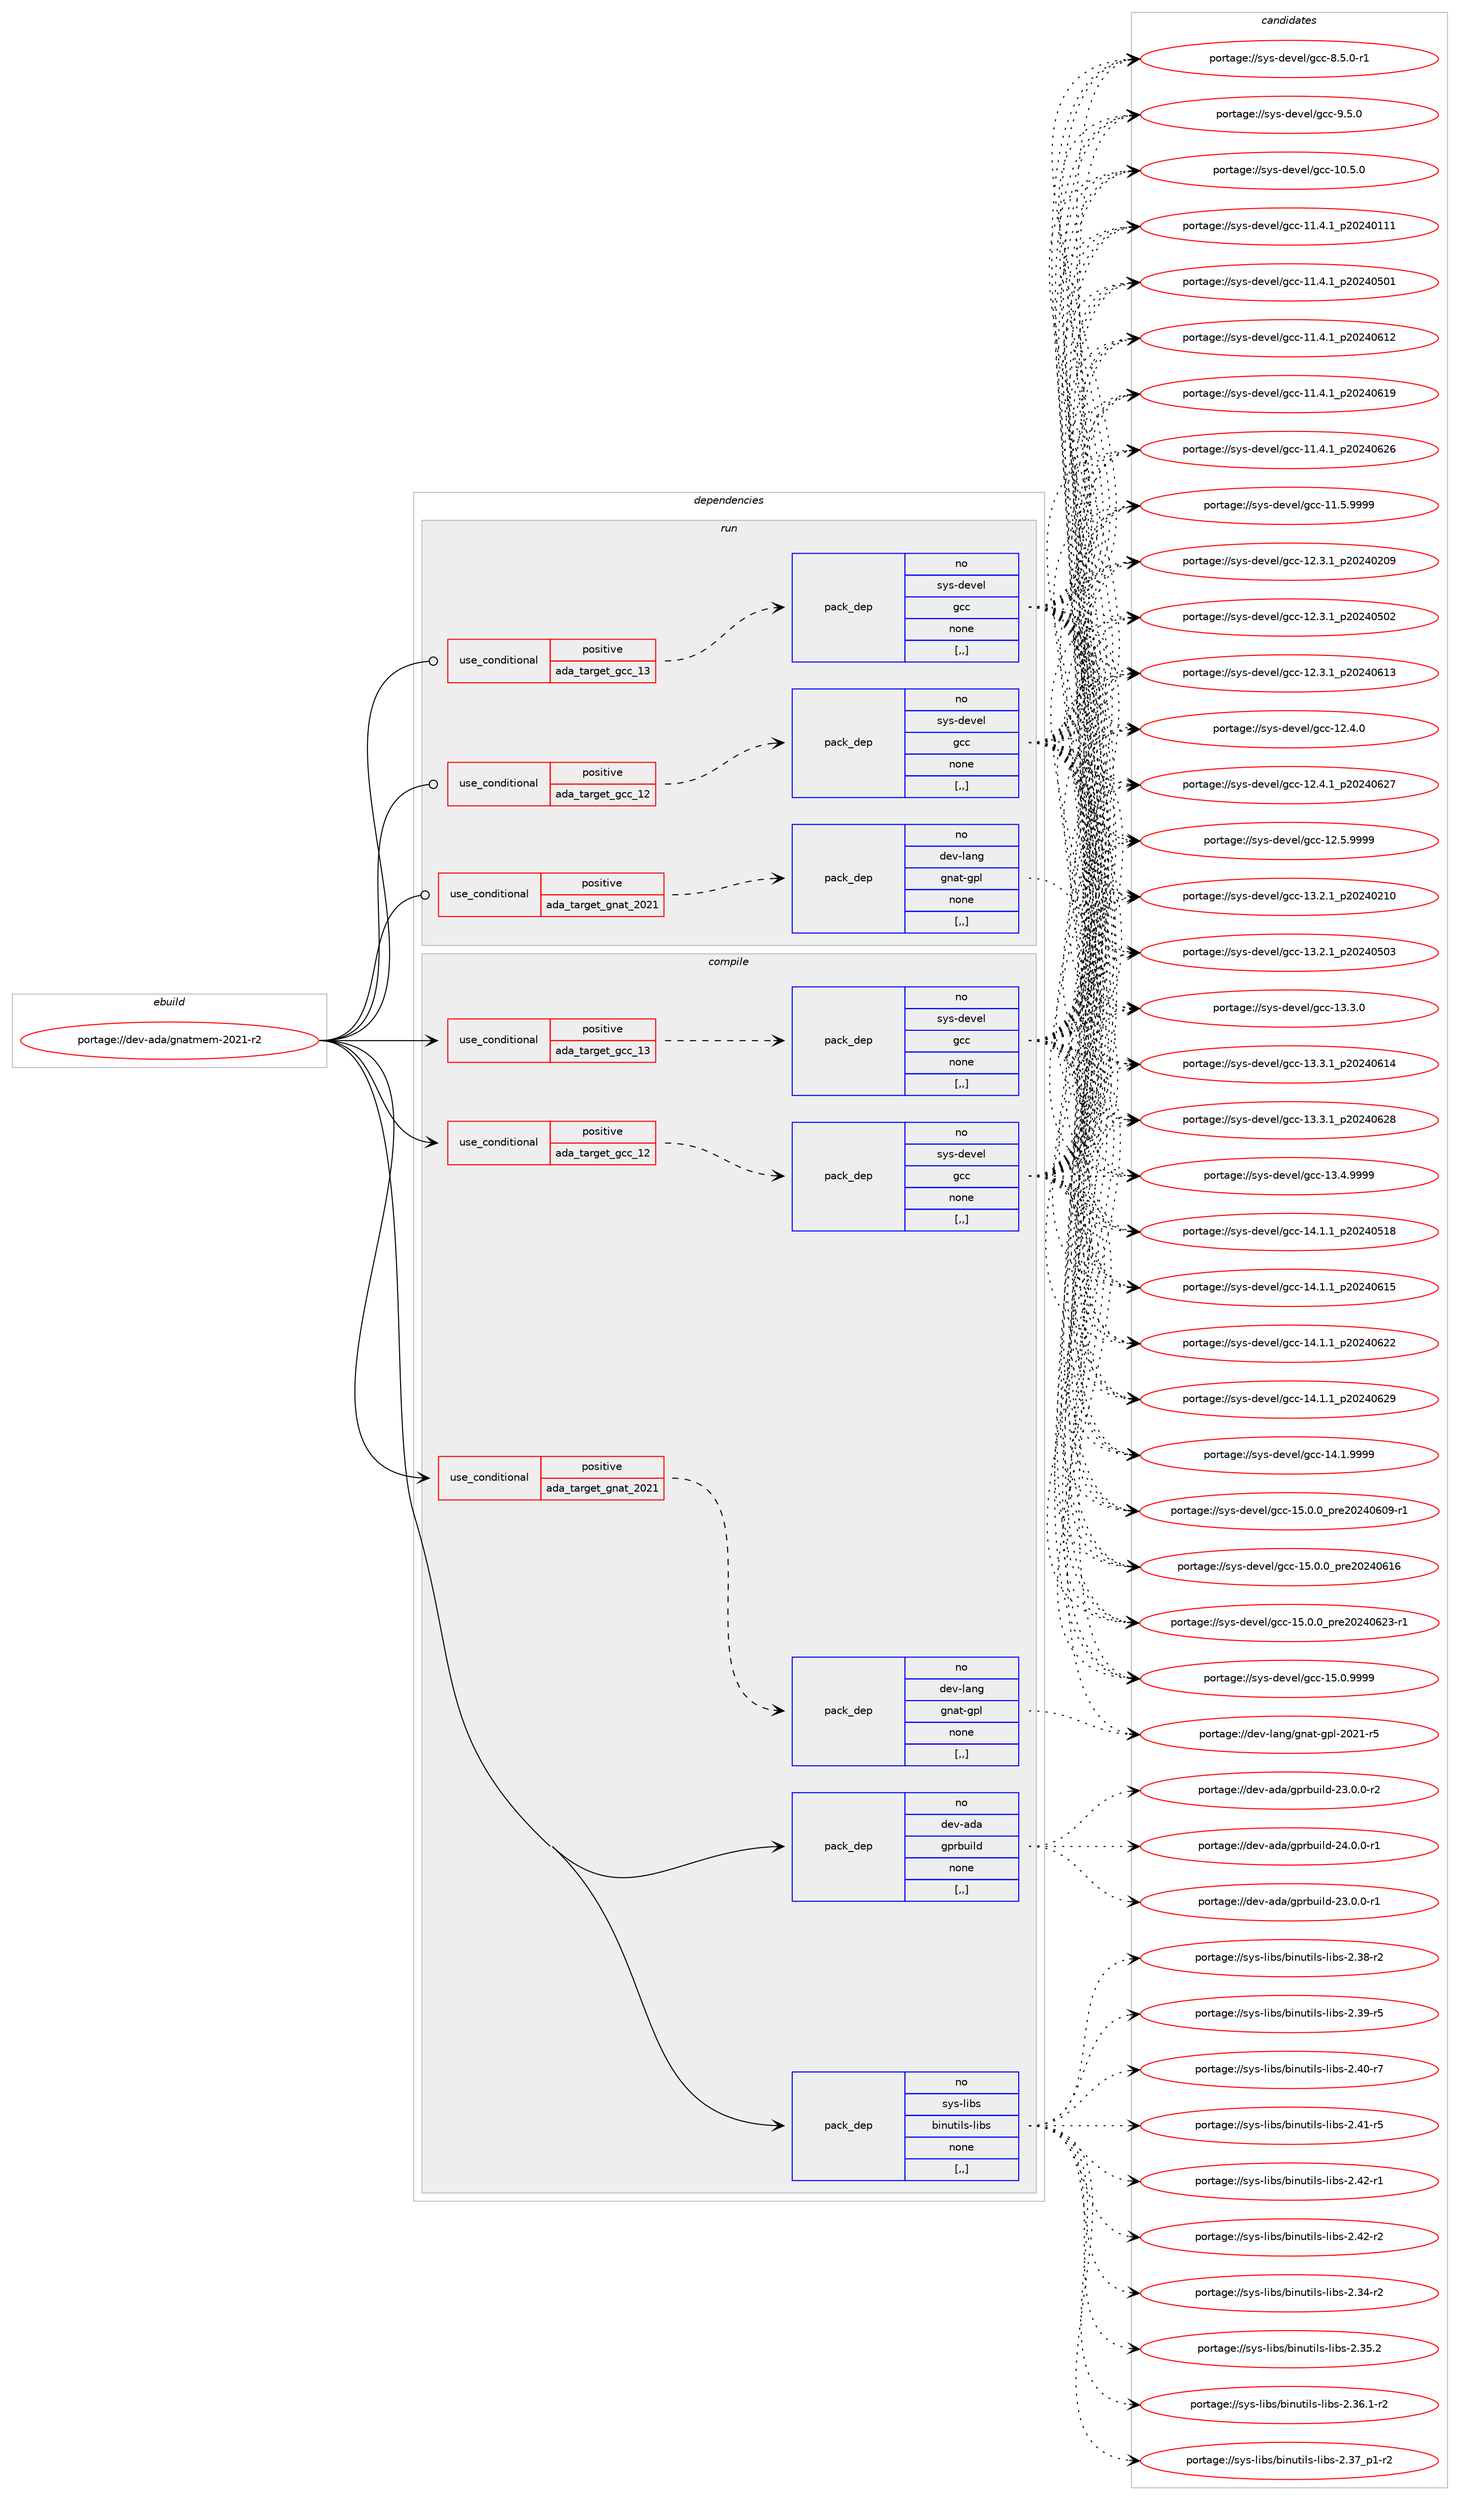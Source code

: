digraph prolog {

# *************
# Graph options
# *************

newrank=true;
concentrate=true;
compound=true;
graph [rankdir=LR,fontname=Helvetica,fontsize=10,ranksep=1.5];#, ranksep=2.5, nodesep=0.2];
edge  [arrowhead=vee];
node  [fontname=Helvetica,fontsize=10];

# **********
# The ebuild
# **********

subgraph cluster_leftcol {
color=gray;
rank=same;
label=<<i>ebuild</i>>;
id [label="portage://dev-ada/gnatmem-2021-r2", color=red, width=4, href="../dev-ada/gnatmem-2021-r2.svg"];
}

# ****************
# The dependencies
# ****************

subgraph cluster_midcol {
color=gray;
label=<<i>dependencies</i>>;
subgraph cluster_compile {
fillcolor="#eeeeee";
style=filled;
label=<<i>compile</i>>;
subgraph cond16088 {
dependency62363 [label=<<TABLE BORDER="0" CELLBORDER="1" CELLSPACING="0" CELLPADDING="4"><TR><TD ROWSPAN="3" CELLPADDING="10">use_conditional</TD></TR><TR><TD>positive</TD></TR><TR><TD>ada_target_gcc_12</TD></TR></TABLE>>, shape=none, color=red];
subgraph pack45384 {
dependency62364 [label=<<TABLE BORDER="0" CELLBORDER="1" CELLSPACING="0" CELLPADDING="4" WIDTH="220"><TR><TD ROWSPAN="6" CELLPADDING="30">pack_dep</TD></TR><TR><TD WIDTH="110">no</TD></TR><TR><TD>sys-devel</TD></TR><TR><TD>gcc</TD></TR><TR><TD>none</TD></TR><TR><TD>[,,]</TD></TR></TABLE>>, shape=none, color=blue];
}
dependency62363:e -> dependency62364:w [weight=20,style="dashed",arrowhead="vee"];
}
id:e -> dependency62363:w [weight=20,style="solid",arrowhead="vee"];
subgraph cond16089 {
dependency62365 [label=<<TABLE BORDER="0" CELLBORDER="1" CELLSPACING="0" CELLPADDING="4"><TR><TD ROWSPAN="3" CELLPADDING="10">use_conditional</TD></TR><TR><TD>positive</TD></TR><TR><TD>ada_target_gcc_13</TD></TR></TABLE>>, shape=none, color=red];
subgraph pack45385 {
dependency62366 [label=<<TABLE BORDER="0" CELLBORDER="1" CELLSPACING="0" CELLPADDING="4" WIDTH="220"><TR><TD ROWSPAN="6" CELLPADDING="30">pack_dep</TD></TR><TR><TD WIDTH="110">no</TD></TR><TR><TD>sys-devel</TD></TR><TR><TD>gcc</TD></TR><TR><TD>none</TD></TR><TR><TD>[,,]</TD></TR></TABLE>>, shape=none, color=blue];
}
dependency62365:e -> dependency62366:w [weight=20,style="dashed",arrowhead="vee"];
}
id:e -> dependency62365:w [weight=20,style="solid",arrowhead="vee"];
subgraph cond16090 {
dependency62367 [label=<<TABLE BORDER="0" CELLBORDER="1" CELLSPACING="0" CELLPADDING="4"><TR><TD ROWSPAN="3" CELLPADDING="10">use_conditional</TD></TR><TR><TD>positive</TD></TR><TR><TD>ada_target_gnat_2021</TD></TR></TABLE>>, shape=none, color=red];
subgraph pack45386 {
dependency62368 [label=<<TABLE BORDER="0" CELLBORDER="1" CELLSPACING="0" CELLPADDING="4" WIDTH="220"><TR><TD ROWSPAN="6" CELLPADDING="30">pack_dep</TD></TR><TR><TD WIDTH="110">no</TD></TR><TR><TD>dev-lang</TD></TR><TR><TD>gnat-gpl</TD></TR><TR><TD>none</TD></TR><TR><TD>[,,]</TD></TR></TABLE>>, shape=none, color=blue];
}
dependency62367:e -> dependency62368:w [weight=20,style="dashed",arrowhead="vee"];
}
id:e -> dependency62367:w [weight=20,style="solid",arrowhead="vee"];
subgraph pack45387 {
dependency62369 [label=<<TABLE BORDER="0" CELLBORDER="1" CELLSPACING="0" CELLPADDING="4" WIDTH="220"><TR><TD ROWSPAN="6" CELLPADDING="30">pack_dep</TD></TR><TR><TD WIDTH="110">no</TD></TR><TR><TD>dev-ada</TD></TR><TR><TD>gprbuild</TD></TR><TR><TD>none</TD></TR><TR><TD>[,,]</TD></TR></TABLE>>, shape=none, color=blue];
}
id:e -> dependency62369:w [weight=20,style="solid",arrowhead="vee"];
subgraph pack45388 {
dependency62370 [label=<<TABLE BORDER="0" CELLBORDER="1" CELLSPACING="0" CELLPADDING="4" WIDTH="220"><TR><TD ROWSPAN="6" CELLPADDING="30">pack_dep</TD></TR><TR><TD WIDTH="110">no</TD></TR><TR><TD>sys-libs</TD></TR><TR><TD>binutils-libs</TD></TR><TR><TD>none</TD></TR><TR><TD>[,,]</TD></TR></TABLE>>, shape=none, color=blue];
}
id:e -> dependency62370:w [weight=20,style="solid",arrowhead="vee"];
}
subgraph cluster_compileandrun {
fillcolor="#eeeeee";
style=filled;
label=<<i>compile and run</i>>;
}
subgraph cluster_run {
fillcolor="#eeeeee";
style=filled;
label=<<i>run</i>>;
subgraph cond16091 {
dependency62371 [label=<<TABLE BORDER="0" CELLBORDER="1" CELLSPACING="0" CELLPADDING="4"><TR><TD ROWSPAN="3" CELLPADDING="10">use_conditional</TD></TR><TR><TD>positive</TD></TR><TR><TD>ada_target_gcc_12</TD></TR></TABLE>>, shape=none, color=red];
subgraph pack45389 {
dependency62372 [label=<<TABLE BORDER="0" CELLBORDER="1" CELLSPACING="0" CELLPADDING="4" WIDTH="220"><TR><TD ROWSPAN="6" CELLPADDING="30">pack_dep</TD></TR><TR><TD WIDTH="110">no</TD></TR><TR><TD>sys-devel</TD></TR><TR><TD>gcc</TD></TR><TR><TD>none</TD></TR><TR><TD>[,,]</TD></TR></TABLE>>, shape=none, color=blue];
}
dependency62371:e -> dependency62372:w [weight=20,style="dashed",arrowhead="vee"];
}
id:e -> dependency62371:w [weight=20,style="solid",arrowhead="odot"];
subgraph cond16092 {
dependency62373 [label=<<TABLE BORDER="0" CELLBORDER="1" CELLSPACING="0" CELLPADDING="4"><TR><TD ROWSPAN="3" CELLPADDING="10">use_conditional</TD></TR><TR><TD>positive</TD></TR><TR><TD>ada_target_gcc_13</TD></TR></TABLE>>, shape=none, color=red];
subgraph pack45390 {
dependency62374 [label=<<TABLE BORDER="0" CELLBORDER="1" CELLSPACING="0" CELLPADDING="4" WIDTH="220"><TR><TD ROWSPAN="6" CELLPADDING="30">pack_dep</TD></TR><TR><TD WIDTH="110">no</TD></TR><TR><TD>sys-devel</TD></TR><TR><TD>gcc</TD></TR><TR><TD>none</TD></TR><TR><TD>[,,]</TD></TR></TABLE>>, shape=none, color=blue];
}
dependency62373:e -> dependency62374:w [weight=20,style="dashed",arrowhead="vee"];
}
id:e -> dependency62373:w [weight=20,style="solid",arrowhead="odot"];
subgraph cond16093 {
dependency62375 [label=<<TABLE BORDER="0" CELLBORDER="1" CELLSPACING="0" CELLPADDING="4"><TR><TD ROWSPAN="3" CELLPADDING="10">use_conditional</TD></TR><TR><TD>positive</TD></TR><TR><TD>ada_target_gnat_2021</TD></TR></TABLE>>, shape=none, color=red];
subgraph pack45391 {
dependency62376 [label=<<TABLE BORDER="0" CELLBORDER="1" CELLSPACING="0" CELLPADDING="4" WIDTH="220"><TR><TD ROWSPAN="6" CELLPADDING="30">pack_dep</TD></TR><TR><TD WIDTH="110">no</TD></TR><TR><TD>dev-lang</TD></TR><TR><TD>gnat-gpl</TD></TR><TR><TD>none</TD></TR><TR><TD>[,,]</TD></TR></TABLE>>, shape=none, color=blue];
}
dependency62375:e -> dependency62376:w [weight=20,style="dashed",arrowhead="vee"];
}
id:e -> dependency62375:w [weight=20,style="solid",arrowhead="odot"];
}
}

# **************
# The candidates
# **************

subgraph cluster_choices {
rank=same;
color=gray;
label=<<i>candidates</i>>;

subgraph choice45384 {
color=black;
nodesep=1;
choice1151211154510010111810110847103999945494846534648 [label="portage://sys-devel/gcc-10.5.0", color=red, width=4,href="../sys-devel/gcc-10.5.0.svg"];
choice1151211154510010111810110847103999945494946524649951125048505248494949 [label="portage://sys-devel/gcc-11.4.1_p20240111", color=red, width=4,href="../sys-devel/gcc-11.4.1_p20240111.svg"];
choice1151211154510010111810110847103999945494946524649951125048505248534849 [label="portage://sys-devel/gcc-11.4.1_p20240501", color=red, width=4,href="../sys-devel/gcc-11.4.1_p20240501.svg"];
choice1151211154510010111810110847103999945494946524649951125048505248544950 [label="portage://sys-devel/gcc-11.4.1_p20240612", color=red, width=4,href="../sys-devel/gcc-11.4.1_p20240612.svg"];
choice1151211154510010111810110847103999945494946524649951125048505248544957 [label="portage://sys-devel/gcc-11.4.1_p20240619", color=red, width=4,href="../sys-devel/gcc-11.4.1_p20240619.svg"];
choice1151211154510010111810110847103999945494946524649951125048505248545054 [label="portage://sys-devel/gcc-11.4.1_p20240626", color=red, width=4,href="../sys-devel/gcc-11.4.1_p20240626.svg"];
choice1151211154510010111810110847103999945494946534657575757 [label="portage://sys-devel/gcc-11.5.9999", color=red, width=4,href="../sys-devel/gcc-11.5.9999.svg"];
choice1151211154510010111810110847103999945495046514649951125048505248504857 [label="portage://sys-devel/gcc-12.3.1_p20240209", color=red, width=4,href="../sys-devel/gcc-12.3.1_p20240209.svg"];
choice1151211154510010111810110847103999945495046514649951125048505248534850 [label="portage://sys-devel/gcc-12.3.1_p20240502", color=red, width=4,href="../sys-devel/gcc-12.3.1_p20240502.svg"];
choice1151211154510010111810110847103999945495046514649951125048505248544951 [label="portage://sys-devel/gcc-12.3.1_p20240613", color=red, width=4,href="../sys-devel/gcc-12.3.1_p20240613.svg"];
choice1151211154510010111810110847103999945495046524648 [label="portage://sys-devel/gcc-12.4.0", color=red, width=4,href="../sys-devel/gcc-12.4.0.svg"];
choice1151211154510010111810110847103999945495046524649951125048505248545055 [label="portage://sys-devel/gcc-12.4.1_p20240627", color=red, width=4,href="../sys-devel/gcc-12.4.1_p20240627.svg"];
choice1151211154510010111810110847103999945495046534657575757 [label="portage://sys-devel/gcc-12.5.9999", color=red, width=4,href="../sys-devel/gcc-12.5.9999.svg"];
choice1151211154510010111810110847103999945495146504649951125048505248504948 [label="portage://sys-devel/gcc-13.2.1_p20240210", color=red, width=4,href="../sys-devel/gcc-13.2.1_p20240210.svg"];
choice1151211154510010111810110847103999945495146504649951125048505248534851 [label="portage://sys-devel/gcc-13.2.1_p20240503", color=red, width=4,href="../sys-devel/gcc-13.2.1_p20240503.svg"];
choice1151211154510010111810110847103999945495146514648 [label="portage://sys-devel/gcc-13.3.0", color=red, width=4,href="../sys-devel/gcc-13.3.0.svg"];
choice1151211154510010111810110847103999945495146514649951125048505248544952 [label="portage://sys-devel/gcc-13.3.1_p20240614", color=red, width=4,href="../sys-devel/gcc-13.3.1_p20240614.svg"];
choice1151211154510010111810110847103999945495146514649951125048505248545056 [label="portage://sys-devel/gcc-13.3.1_p20240628", color=red, width=4,href="../sys-devel/gcc-13.3.1_p20240628.svg"];
choice1151211154510010111810110847103999945495146524657575757 [label="portage://sys-devel/gcc-13.4.9999", color=red, width=4,href="../sys-devel/gcc-13.4.9999.svg"];
choice1151211154510010111810110847103999945495246494649951125048505248534956 [label="portage://sys-devel/gcc-14.1.1_p20240518", color=red, width=4,href="../sys-devel/gcc-14.1.1_p20240518.svg"];
choice1151211154510010111810110847103999945495246494649951125048505248544953 [label="portage://sys-devel/gcc-14.1.1_p20240615", color=red, width=4,href="../sys-devel/gcc-14.1.1_p20240615.svg"];
choice1151211154510010111810110847103999945495246494649951125048505248545050 [label="portage://sys-devel/gcc-14.1.1_p20240622", color=red, width=4,href="../sys-devel/gcc-14.1.1_p20240622.svg"];
choice1151211154510010111810110847103999945495246494649951125048505248545057 [label="portage://sys-devel/gcc-14.1.1_p20240629", color=red, width=4,href="../sys-devel/gcc-14.1.1_p20240629.svg"];
choice1151211154510010111810110847103999945495246494657575757 [label="portage://sys-devel/gcc-14.1.9999", color=red, width=4,href="../sys-devel/gcc-14.1.9999.svg"];
choice11512111545100101118101108471039999454953464846489511211410150485052485448574511449 [label="portage://sys-devel/gcc-15.0.0_pre20240609-r1", color=red, width=4,href="../sys-devel/gcc-15.0.0_pre20240609-r1.svg"];
choice1151211154510010111810110847103999945495346484648951121141015048505248544954 [label="portage://sys-devel/gcc-15.0.0_pre20240616", color=red, width=4,href="../sys-devel/gcc-15.0.0_pre20240616.svg"];
choice11512111545100101118101108471039999454953464846489511211410150485052485450514511449 [label="portage://sys-devel/gcc-15.0.0_pre20240623-r1", color=red, width=4,href="../sys-devel/gcc-15.0.0_pre20240623-r1.svg"];
choice1151211154510010111810110847103999945495346484657575757 [label="portage://sys-devel/gcc-15.0.9999", color=red, width=4,href="../sys-devel/gcc-15.0.9999.svg"];
choice115121115451001011181011084710399994556465346484511449 [label="portage://sys-devel/gcc-8.5.0-r1", color=red, width=4,href="../sys-devel/gcc-8.5.0-r1.svg"];
choice11512111545100101118101108471039999455746534648 [label="portage://sys-devel/gcc-9.5.0", color=red, width=4,href="../sys-devel/gcc-9.5.0.svg"];
dependency62364:e -> choice1151211154510010111810110847103999945494846534648:w [style=dotted,weight="100"];
dependency62364:e -> choice1151211154510010111810110847103999945494946524649951125048505248494949:w [style=dotted,weight="100"];
dependency62364:e -> choice1151211154510010111810110847103999945494946524649951125048505248534849:w [style=dotted,weight="100"];
dependency62364:e -> choice1151211154510010111810110847103999945494946524649951125048505248544950:w [style=dotted,weight="100"];
dependency62364:e -> choice1151211154510010111810110847103999945494946524649951125048505248544957:w [style=dotted,weight="100"];
dependency62364:e -> choice1151211154510010111810110847103999945494946524649951125048505248545054:w [style=dotted,weight="100"];
dependency62364:e -> choice1151211154510010111810110847103999945494946534657575757:w [style=dotted,weight="100"];
dependency62364:e -> choice1151211154510010111810110847103999945495046514649951125048505248504857:w [style=dotted,weight="100"];
dependency62364:e -> choice1151211154510010111810110847103999945495046514649951125048505248534850:w [style=dotted,weight="100"];
dependency62364:e -> choice1151211154510010111810110847103999945495046514649951125048505248544951:w [style=dotted,weight="100"];
dependency62364:e -> choice1151211154510010111810110847103999945495046524648:w [style=dotted,weight="100"];
dependency62364:e -> choice1151211154510010111810110847103999945495046524649951125048505248545055:w [style=dotted,weight="100"];
dependency62364:e -> choice1151211154510010111810110847103999945495046534657575757:w [style=dotted,weight="100"];
dependency62364:e -> choice1151211154510010111810110847103999945495146504649951125048505248504948:w [style=dotted,weight="100"];
dependency62364:e -> choice1151211154510010111810110847103999945495146504649951125048505248534851:w [style=dotted,weight="100"];
dependency62364:e -> choice1151211154510010111810110847103999945495146514648:w [style=dotted,weight="100"];
dependency62364:e -> choice1151211154510010111810110847103999945495146514649951125048505248544952:w [style=dotted,weight="100"];
dependency62364:e -> choice1151211154510010111810110847103999945495146514649951125048505248545056:w [style=dotted,weight="100"];
dependency62364:e -> choice1151211154510010111810110847103999945495146524657575757:w [style=dotted,weight="100"];
dependency62364:e -> choice1151211154510010111810110847103999945495246494649951125048505248534956:w [style=dotted,weight="100"];
dependency62364:e -> choice1151211154510010111810110847103999945495246494649951125048505248544953:w [style=dotted,weight="100"];
dependency62364:e -> choice1151211154510010111810110847103999945495246494649951125048505248545050:w [style=dotted,weight="100"];
dependency62364:e -> choice1151211154510010111810110847103999945495246494649951125048505248545057:w [style=dotted,weight="100"];
dependency62364:e -> choice1151211154510010111810110847103999945495246494657575757:w [style=dotted,weight="100"];
dependency62364:e -> choice11512111545100101118101108471039999454953464846489511211410150485052485448574511449:w [style=dotted,weight="100"];
dependency62364:e -> choice1151211154510010111810110847103999945495346484648951121141015048505248544954:w [style=dotted,weight="100"];
dependency62364:e -> choice11512111545100101118101108471039999454953464846489511211410150485052485450514511449:w [style=dotted,weight="100"];
dependency62364:e -> choice1151211154510010111810110847103999945495346484657575757:w [style=dotted,weight="100"];
dependency62364:e -> choice115121115451001011181011084710399994556465346484511449:w [style=dotted,weight="100"];
dependency62364:e -> choice11512111545100101118101108471039999455746534648:w [style=dotted,weight="100"];
}
subgraph choice45385 {
color=black;
nodesep=1;
choice1151211154510010111810110847103999945494846534648 [label="portage://sys-devel/gcc-10.5.0", color=red, width=4,href="../sys-devel/gcc-10.5.0.svg"];
choice1151211154510010111810110847103999945494946524649951125048505248494949 [label="portage://sys-devel/gcc-11.4.1_p20240111", color=red, width=4,href="../sys-devel/gcc-11.4.1_p20240111.svg"];
choice1151211154510010111810110847103999945494946524649951125048505248534849 [label="portage://sys-devel/gcc-11.4.1_p20240501", color=red, width=4,href="../sys-devel/gcc-11.4.1_p20240501.svg"];
choice1151211154510010111810110847103999945494946524649951125048505248544950 [label="portage://sys-devel/gcc-11.4.1_p20240612", color=red, width=4,href="../sys-devel/gcc-11.4.1_p20240612.svg"];
choice1151211154510010111810110847103999945494946524649951125048505248544957 [label="portage://sys-devel/gcc-11.4.1_p20240619", color=red, width=4,href="../sys-devel/gcc-11.4.1_p20240619.svg"];
choice1151211154510010111810110847103999945494946524649951125048505248545054 [label="portage://sys-devel/gcc-11.4.1_p20240626", color=red, width=4,href="../sys-devel/gcc-11.4.1_p20240626.svg"];
choice1151211154510010111810110847103999945494946534657575757 [label="portage://sys-devel/gcc-11.5.9999", color=red, width=4,href="../sys-devel/gcc-11.5.9999.svg"];
choice1151211154510010111810110847103999945495046514649951125048505248504857 [label="portage://sys-devel/gcc-12.3.1_p20240209", color=red, width=4,href="../sys-devel/gcc-12.3.1_p20240209.svg"];
choice1151211154510010111810110847103999945495046514649951125048505248534850 [label="portage://sys-devel/gcc-12.3.1_p20240502", color=red, width=4,href="../sys-devel/gcc-12.3.1_p20240502.svg"];
choice1151211154510010111810110847103999945495046514649951125048505248544951 [label="portage://sys-devel/gcc-12.3.1_p20240613", color=red, width=4,href="../sys-devel/gcc-12.3.1_p20240613.svg"];
choice1151211154510010111810110847103999945495046524648 [label="portage://sys-devel/gcc-12.4.0", color=red, width=4,href="../sys-devel/gcc-12.4.0.svg"];
choice1151211154510010111810110847103999945495046524649951125048505248545055 [label="portage://sys-devel/gcc-12.4.1_p20240627", color=red, width=4,href="../sys-devel/gcc-12.4.1_p20240627.svg"];
choice1151211154510010111810110847103999945495046534657575757 [label="portage://sys-devel/gcc-12.5.9999", color=red, width=4,href="../sys-devel/gcc-12.5.9999.svg"];
choice1151211154510010111810110847103999945495146504649951125048505248504948 [label="portage://sys-devel/gcc-13.2.1_p20240210", color=red, width=4,href="../sys-devel/gcc-13.2.1_p20240210.svg"];
choice1151211154510010111810110847103999945495146504649951125048505248534851 [label="portage://sys-devel/gcc-13.2.1_p20240503", color=red, width=4,href="../sys-devel/gcc-13.2.1_p20240503.svg"];
choice1151211154510010111810110847103999945495146514648 [label="portage://sys-devel/gcc-13.3.0", color=red, width=4,href="../sys-devel/gcc-13.3.0.svg"];
choice1151211154510010111810110847103999945495146514649951125048505248544952 [label="portage://sys-devel/gcc-13.3.1_p20240614", color=red, width=4,href="../sys-devel/gcc-13.3.1_p20240614.svg"];
choice1151211154510010111810110847103999945495146514649951125048505248545056 [label="portage://sys-devel/gcc-13.3.1_p20240628", color=red, width=4,href="../sys-devel/gcc-13.3.1_p20240628.svg"];
choice1151211154510010111810110847103999945495146524657575757 [label="portage://sys-devel/gcc-13.4.9999", color=red, width=4,href="../sys-devel/gcc-13.4.9999.svg"];
choice1151211154510010111810110847103999945495246494649951125048505248534956 [label="portage://sys-devel/gcc-14.1.1_p20240518", color=red, width=4,href="../sys-devel/gcc-14.1.1_p20240518.svg"];
choice1151211154510010111810110847103999945495246494649951125048505248544953 [label="portage://sys-devel/gcc-14.1.1_p20240615", color=red, width=4,href="../sys-devel/gcc-14.1.1_p20240615.svg"];
choice1151211154510010111810110847103999945495246494649951125048505248545050 [label="portage://sys-devel/gcc-14.1.1_p20240622", color=red, width=4,href="../sys-devel/gcc-14.1.1_p20240622.svg"];
choice1151211154510010111810110847103999945495246494649951125048505248545057 [label="portage://sys-devel/gcc-14.1.1_p20240629", color=red, width=4,href="../sys-devel/gcc-14.1.1_p20240629.svg"];
choice1151211154510010111810110847103999945495246494657575757 [label="portage://sys-devel/gcc-14.1.9999", color=red, width=4,href="../sys-devel/gcc-14.1.9999.svg"];
choice11512111545100101118101108471039999454953464846489511211410150485052485448574511449 [label="portage://sys-devel/gcc-15.0.0_pre20240609-r1", color=red, width=4,href="../sys-devel/gcc-15.0.0_pre20240609-r1.svg"];
choice1151211154510010111810110847103999945495346484648951121141015048505248544954 [label="portage://sys-devel/gcc-15.0.0_pre20240616", color=red, width=4,href="../sys-devel/gcc-15.0.0_pre20240616.svg"];
choice11512111545100101118101108471039999454953464846489511211410150485052485450514511449 [label="portage://sys-devel/gcc-15.0.0_pre20240623-r1", color=red, width=4,href="../sys-devel/gcc-15.0.0_pre20240623-r1.svg"];
choice1151211154510010111810110847103999945495346484657575757 [label="portage://sys-devel/gcc-15.0.9999", color=red, width=4,href="../sys-devel/gcc-15.0.9999.svg"];
choice115121115451001011181011084710399994556465346484511449 [label="portage://sys-devel/gcc-8.5.0-r1", color=red, width=4,href="../sys-devel/gcc-8.5.0-r1.svg"];
choice11512111545100101118101108471039999455746534648 [label="portage://sys-devel/gcc-9.5.0", color=red, width=4,href="../sys-devel/gcc-9.5.0.svg"];
dependency62366:e -> choice1151211154510010111810110847103999945494846534648:w [style=dotted,weight="100"];
dependency62366:e -> choice1151211154510010111810110847103999945494946524649951125048505248494949:w [style=dotted,weight="100"];
dependency62366:e -> choice1151211154510010111810110847103999945494946524649951125048505248534849:w [style=dotted,weight="100"];
dependency62366:e -> choice1151211154510010111810110847103999945494946524649951125048505248544950:w [style=dotted,weight="100"];
dependency62366:e -> choice1151211154510010111810110847103999945494946524649951125048505248544957:w [style=dotted,weight="100"];
dependency62366:e -> choice1151211154510010111810110847103999945494946524649951125048505248545054:w [style=dotted,weight="100"];
dependency62366:e -> choice1151211154510010111810110847103999945494946534657575757:w [style=dotted,weight="100"];
dependency62366:e -> choice1151211154510010111810110847103999945495046514649951125048505248504857:w [style=dotted,weight="100"];
dependency62366:e -> choice1151211154510010111810110847103999945495046514649951125048505248534850:w [style=dotted,weight="100"];
dependency62366:e -> choice1151211154510010111810110847103999945495046514649951125048505248544951:w [style=dotted,weight="100"];
dependency62366:e -> choice1151211154510010111810110847103999945495046524648:w [style=dotted,weight="100"];
dependency62366:e -> choice1151211154510010111810110847103999945495046524649951125048505248545055:w [style=dotted,weight="100"];
dependency62366:e -> choice1151211154510010111810110847103999945495046534657575757:w [style=dotted,weight="100"];
dependency62366:e -> choice1151211154510010111810110847103999945495146504649951125048505248504948:w [style=dotted,weight="100"];
dependency62366:e -> choice1151211154510010111810110847103999945495146504649951125048505248534851:w [style=dotted,weight="100"];
dependency62366:e -> choice1151211154510010111810110847103999945495146514648:w [style=dotted,weight="100"];
dependency62366:e -> choice1151211154510010111810110847103999945495146514649951125048505248544952:w [style=dotted,weight="100"];
dependency62366:e -> choice1151211154510010111810110847103999945495146514649951125048505248545056:w [style=dotted,weight="100"];
dependency62366:e -> choice1151211154510010111810110847103999945495146524657575757:w [style=dotted,weight="100"];
dependency62366:e -> choice1151211154510010111810110847103999945495246494649951125048505248534956:w [style=dotted,weight="100"];
dependency62366:e -> choice1151211154510010111810110847103999945495246494649951125048505248544953:w [style=dotted,weight="100"];
dependency62366:e -> choice1151211154510010111810110847103999945495246494649951125048505248545050:w [style=dotted,weight="100"];
dependency62366:e -> choice1151211154510010111810110847103999945495246494649951125048505248545057:w [style=dotted,weight="100"];
dependency62366:e -> choice1151211154510010111810110847103999945495246494657575757:w [style=dotted,weight="100"];
dependency62366:e -> choice11512111545100101118101108471039999454953464846489511211410150485052485448574511449:w [style=dotted,weight="100"];
dependency62366:e -> choice1151211154510010111810110847103999945495346484648951121141015048505248544954:w [style=dotted,weight="100"];
dependency62366:e -> choice11512111545100101118101108471039999454953464846489511211410150485052485450514511449:w [style=dotted,weight="100"];
dependency62366:e -> choice1151211154510010111810110847103999945495346484657575757:w [style=dotted,weight="100"];
dependency62366:e -> choice115121115451001011181011084710399994556465346484511449:w [style=dotted,weight="100"];
dependency62366:e -> choice11512111545100101118101108471039999455746534648:w [style=dotted,weight="100"];
}
subgraph choice45386 {
color=black;
nodesep=1;
choice100101118451089711010347103110971164510311210845504850494511453 [label="portage://dev-lang/gnat-gpl-2021-r5", color=red, width=4,href="../dev-lang/gnat-gpl-2021-r5.svg"];
dependency62368:e -> choice100101118451089711010347103110971164510311210845504850494511453:w [style=dotted,weight="100"];
}
subgraph choice45387 {
color=black;
nodesep=1;
choice1001011184597100974710311211498117105108100455051464846484511449 [label="portage://dev-ada/gprbuild-23.0.0-r1", color=red, width=4,href="../dev-ada/gprbuild-23.0.0-r1.svg"];
choice1001011184597100974710311211498117105108100455051464846484511450 [label="portage://dev-ada/gprbuild-23.0.0-r2", color=red, width=4,href="../dev-ada/gprbuild-23.0.0-r2.svg"];
choice1001011184597100974710311211498117105108100455052464846484511449 [label="portage://dev-ada/gprbuild-24.0.0-r1", color=red, width=4,href="../dev-ada/gprbuild-24.0.0-r1.svg"];
dependency62369:e -> choice1001011184597100974710311211498117105108100455051464846484511449:w [style=dotted,weight="100"];
dependency62369:e -> choice1001011184597100974710311211498117105108100455051464846484511450:w [style=dotted,weight="100"];
dependency62369:e -> choice1001011184597100974710311211498117105108100455052464846484511449:w [style=dotted,weight="100"];
}
subgraph choice45388 {
color=black;
nodesep=1;
choice11512111545108105981154798105110117116105108115451081059811545504651524511450 [label="portage://sys-libs/binutils-libs-2.34-r2", color=red, width=4,href="../sys-libs/binutils-libs-2.34-r2.svg"];
choice11512111545108105981154798105110117116105108115451081059811545504651534650 [label="portage://sys-libs/binutils-libs-2.35.2", color=red, width=4,href="../sys-libs/binutils-libs-2.35.2.svg"];
choice115121115451081059811547981051101171161051081154510810598115455046515446494511450 [label="portage://sys-libs/binutils-libs-2.36.1-r2", color=red, width=4,href="../sys-libs/binutils-libs-2.36.1-r2.svg"];
choice115121115451081059811547981051101171161051081154510810598115455046515595112494511450 [label="portage://sys-libs/binutils-libs-2.37_p1-r2", color=red, width=4,href="../sys-libs/binutils-libs-2.37_p1-r2.svg"];
choice11512111545108105981154798105110117116105108115451081059811545504651564511450 [label="portage://sys-libs/binutils-libs-2.38-r2", color=red, width=4,href="../sys-libs/binutils-libs-2.38-r2.svg"];
choice11512111545108105981154798105110117116105108115451081059811545504651574511453 [label="portage://sys-libs/binutils-libs-2.39-r5", color=red, width=4,href="../sys-libs/binutils-libs-2.39-r5.svg"];
choice11512111545108105981154798105110117116105108115451081059811545504652484511455 [label="portage://sys-libs/binutils-libs-2.40-r7", color=red, width=4,href="../sys-libs/binutils-libs-2.40-r7.svg"];
choice11512111545108105981154798105110117116105108115451081059811545504652494511453 [label="portage://sys-libs/binutils-libs-2.41-r5", color=red, width=4,href="../sys-libs/binutils-libs-2.41-r5.svg"];
choice11512111545108105981154798105110117116105108115451081059811545504652504511449 [label="portage://sys-libs/binutils-libs-2.42-r1", color=red, width=4,href="../sys-libs/binutils-libs-2.42-r1.svg"];
choice11512111545108105981154798105110117116105108115451081059811545504652504511450 [label="portage://sys-libs/binutils-libs-2.42-r2", color=red, width=4,href="../sys-libs/binutils-libs-2.42-r2.svg"];
dependency62370:e -> choice11512111545108105981154798105110117116105108115451081059811545504651524511450:w [style=dotted,weight="100"];
dependency62370:e -> choice11512111545108105981154798105110117116105108115451081059811545504651534650:w [style=dotted,weight="100"];
dependency62370:e -> choice115121115451081059811547981051101171161051081154510810598115455046515446494511450:w [style=dotted,weight="100"];
dependency62370:e -> choice115121115451081059811547981051101171161051081154510810598115455046515595112494511450:w [style=dotted,weight="100"];
dependency62370:e -> choice11512111545108105981154798105110117116105108115451081059811545504651564511450:w [style=dotted,weight="100"];
dependency62370:e -> choice11512111545108105981154798105110117116105108115451081059811545504651574511453:w [style=dotted,weight="100"];
dependency62370:e -> choice11512111545108105981154798105110117116105108115451081059811545504652484511455:w [style=dotted,weight="100"];
dependency62370:e -> choice11512111545108105981154798105110117116105108115451081059811545504652494511453:w [style=dotted,weight="100"];
dependency62370:e -> choice11512111545108105981154798105110117116105108115451081059811545504652504511449:w [style=dotted,weight="100"];
dependency62370:e -> choice11512111545108105981154798105110117116105108115451081059811545504652504511450:w [style=dotted,weight="100"];
}
subgraph choice45389 {
color=black;
nodesep=1;
choice1151211154510010111810110847103999945494846534648 [label="portage://sys-devel/gcc-10.5.0", color=red, width=4,href="../sys-devel/gcc-10.5.0.svg"];
choice1151211154510010111810110847103999945494946524649951125048505248494949 [label="portage://sys-devel/gcc-11.4.1_p20240111", color=red, width=4,href="../sys-devel/gcc-11.4.1_p20240111.svg"];
choice1151211154510010111810110847103999945494946524649951125048505248534849 [label="portage://sys-devel/gcc-11.4.1_p20240501", color=red, width=4,href="../sys-devel/gcc-11.4.1_p20240501.svg"];
choice1151211154510010111810110847103999945494946524649951125048505248544950 [label="portage://sys-devel/gcc-11.4.1_p20240612", color=red, width=4,href="../sys-devel/gcc-11.4.1_p20240612.svg"];
choice1151211154510010111810110847103999945494946524649951125048505248544957 [label="portage://sys-devel/gcc-11.4.1_p20240619", color=red, width=4,href="../sys-devel/gcc-11.4.1_p20240619.svg"];
choice1151211154510010111810110847103999945494946524649951125048505248545054 [label="portage://sys-devel/gcc-11.4.1_p20240626", color=red, width=4,href="../sys-devel/gcc-11.4.1_p20240626.svg"];
choice1151211154510010111810110847103999945494946534657575757 [label="portage://sys-devel/gcc-11.5.9999", color=red, width=4,href="../sys-devel/gcc-11.5.9999.svg"];
choice1151211154510010111810110847103999945495046514649951125048505248504857 [label="portage://sys-devel/gcc-12.3.1_p20240209", color=red, width=4,href="../sys-devel/gcc-12.3.1_p20240209.svg"];
choice1151211154510010111810110847103999945495046514649951125048505248534850 [label="portage://sys-devel/gcc-12.3.1_p20240502", color=red, width=4,href="../sys-devel/gcc-12.3.1_p20240502.svg"];
choice1151211154510010111810110847103999945495046514649951125048505248544951 [label="portage://sys-devel/gcc-12.3.1_p20240613", color=red, width=4,href="../sys-devel/gcc-12.3.1_p20240613.svg"];
choice1151211154510010111810110847103999945495046524648 [label="portage://sys-devel/gcc-12.4.0", color=red, width=4,href="../sys-devel/gcc-12.4.0.svg"];
choice1151211154510010111810110847103999945495046524649951125048505248545055 [label="portage://sys-devel/gcc-12.4.1_p20240627", color=red, width=4,href="../sys-devel/gcc-12.4.1_p20240627.svg"];
choice1151211154510010111810110847103999945495046534657575757 [label="portage://sys-devel/gcc-12.5.9999", color=red, width=4,href="../sys-devel/gcc-12.5.9999.svg"];
choice1151211154510010111810110847103999945495146504649951125048505248504948 [label="portage://sys-devel/gcc-13.2.1_p20240210", color=red, width=4,href="../sys-devel/gcc-13.2.1_p20240210.svg"];
choice1151211154510010111810110847103999945495146504649951125048505248534851 [label="portage://sys-devel/gcc-13.2.1_p20240503", color=red, width=4,href="../sys-devel/gcc-13.2.1_p20240503.svg"];
choice1151211154510010111810110847103999945495146514648 [label="portage://sys-devel/gcc-13.3.0", color=red, width=4,href="../sys-devel/gcc-13.3.0.svg"];
choice1151211154510010111810110847103999945495146514649951125048505248544952 [label="portage://sys-devel/gcc-13.3.1_p20240614", color=red, width=4,href="../sys-devel/gcc-13.3.1_p20240614.svg"];
choice1151211154510010111810110847103999945495146514649951125048505248545056 [label="portage://sys-devel/gcc-13.3.1_p20240628", color=red, width=4,href="../sys-devel/gcc-13.3.1_p20240628.svg"];
choice1151211154510010111810110847103999945495146524657575757 [label="portage://sys-devel/gcc-13.4.9999", color=red, width=4,href="../sys-devel/gcc-13.4.9999.svg"];
choice1151211154510010111810110847103999945495246494649951125048505248534956 [label="portage://sys-devel/gcc-14.1.1_p20240518", color=red, width=4,href="../sys-devel/gcc-14.1.1_p20240518.svg"];
choice1151211154510010111810110847103999945495246494649951125048505248544953 [label="portage://sys-devel/gcc-14.1.1_p20240615", color=red, width=4,href="../sys-devel/gcc-14.1.1_p20240615.svg"];
choice1151211154510010111810110847103999945495246494649951125048505248545050 [label="portage://sys-devel/gcc-14.1.1_p20240622", color=red, width=4,href="../sys-devel/gcc-14.1.1_p20240622.svg"];
choice1151211154510010111810110847103999945495246494649951125048505248545057 [label="portage://sys-devel/gcc-14.1.1_p20240629", color=red, width=4,href="../sys-devel/gcc-14.1.1_p20240629.svg"];
choice1151211154510010111810110847103999945495246494657575757 [label="portage://sys-devel/gcc-14.1.9999", color=red, width=4,href="../sys-devel/gcc-14.1.9999.svg"];
choice11512111545100101118101108471039999454953464846489511211410150485052485448574511449 [label="portage://sys-devel/gcc-15.0.0_pre20240609-r1", color=red, width=4,href="../sys-devel/gcc-15.0.0_pre20240609-r1.svg"];
choice1151211154510010111810110847103999945495346484648951121141015048505248544954 [label="portage://sys-devel/gcc-15.0.0_pre20240616", color=red, width=4,href="../sys-devel/gcc-15.0.0_pre20240616.svg"];
choice11512111545100101118101108471039999454953464846489511211410150485052485450514511449 [label="portage://sys-devel/gcc-15.0.0_pre20240623-r1", color=red, width=4,href="../sys-devel/gcc-15.0.0_pre20240623-r1.svg"];
choice1151211154510010111810110847103999945495346484657575757 [label="portage://sys-devel/gcc-15.0.9999", color=red, width=4,href="../sys-devel/gcc-15.0.9999.svg"];
choice115121115451001011181011084710399994556465346484511449 [label="portage://sys-devel/gcc-8.5.0-r1", color=red, width=4,href="../sys-devel/gcc-8.5.0-r1.svg"];
choice11512111545100101118101108471039999455746534648 [label="portage://sys-devel/gcc-9.5.0", color=red, width=4,href="../sys-devel/gcc-9.5.0.svg"];
dependency62372:e -> choice1151211154510010111810110847103999945494846534648:w [style=dotted,weight="100"];
dependency62372:e -> choice1151211154510010111810110847103999945494946524649951125048505248494949:w [style=dotted,weight="100"];
dependency62372:e -> choice1151211154510010111810110847103999945494946524649951125048505248534849:w [style=dotted,weight="100"];
dependency62372:e -> choice1151211154510010111810110847103999945494946524649951125048505248544950:w [style=dotted,weight="100"];
dependency62372:e -> choice1151211154510010111810110847103999945494946524649951125048505248544957:w [style=dotted,weight="100"];
dependency62372:e -> choice1151211154510010111810110847103999945494946524649951125048505248545054:w [style=dotted,weight="100"];
dependency62372:e -> choice1151211154510010111810110847103999945494946534657575757:w [style=dotted,weight="100"];
dependency62372:e -> choice1151211154510010111810110847103999945495046514649951125048505248504857:w [style=dotted,weight="100"];
dependency62372:e -> choice1151211154510010111810110847103999945495046514649951125048505248534850:w [style=dotted,weight="100"];
dependency62372:e -> choice1151211154510010111810110847103999945495046514649951125048505248544951:w [style=dotted,weight="100"];
dependency62372:e -> choice1151211154510010111810110847103999945495046524648:w [style=dotted,weight="100"];
dependency62372:e -> choice1151211154510010111810110847103999945495046524649951125048505248545055:w [style=dotted,weight="100"];
dependency62372:e -> choice1151211154510010111810110847103999945495046534657575757:w [style=dotted,weight="100"];
dependency62372:e -> choice1151211154510010111810110847103999945495146504649951125048505248504948:w [style=dotted,weight="100"];
dependency62372:e -> choice1151211154510010111810110847103999945495146504649951125048505248534851:w [style=dotted,weight="100"];
dependency62372:e -> choice1151211154510010111810110847103999945495146514648:w [style=dotted,weight="100"];
dependency62372:e -> choice1151211154510010111810110847103999945495146514649951125048505248544952:w [style=dotted,weight="100"];
dependency62372:e -> choice1151211154510010111810110847103999945495146514649951125048505248545056:w [style=dotted,weight="100"];
dependency62372:e -> choice1151211154510010111810110847103999945495146524657575757:w [style=dotted,weight="100"];
dependency62372:e -> choice1151211154510010111810110847103999945495246494649951125048505248534956:w [style=dotted,weight="100"];
dependency62372:e -> choice1151211154510010111810110847103999945495246494649951125048505248544953:w [style=dotted,weight="100"];
dependency62372:e -> choice1151211154510010111810110847103999945495246494649951125048505248545050:w [style=dotted,weight="100"];
dependency62372:e -> choice1151211154510010111810110847103999945495246494649951125048505248545057:w [style=dotted,weight="100"];
dependency62372:e -> choice1151211154510010111810110847103999945495246494657575757:w [style=dotted,weight="100"];
dependency62372:e -> choice11512111545100101118101108471039999454953464846489511211410150485052485448574511449:w [style=dotted,weight="100"];
dependency62372:e -> choice1151211154510010111810110847103999945495346484648951121141015048505248544954:w [style=dotted,weight="100"];
dependency62372:e -> choice11512111545100101118101108471039999454953464846489511211410150485052485450514511449:w [style=dotted,weight="100"];
dependency62372:e -> choice1151211154510010111810110847103999945495346484657575757:w [style=dotted,weight="100"];
dependency62372:e -> choice115121115451001011181011084710399994556465346484511449:w [style=dotted,weight="100"];
dependency62372:e -> choice11512111545100101118101108471039999455746534648:w [style=dotted,weight="100"];
}
subgraph choice45390 {
color=black;
nodesep=1;
choice1151211154510010111810110847103999945494846534648 [label="portage://sys-devel/gcc-10.5.0", color=red, width=4,href="../sys-devel/gcc-10.5.0.svg"];
choice1151211154510010111810110847103999945494946524649951125048505248494949 [label="portage://sys-devel/gcc-11.4.1_p20240111", color=red, width=4,href="../sys-devel/gcc-11.4.1_p20240111.svg"];
choice1151211154510010111810110847103999945494946524649951125048505248534849 [label="portage://sys-devel/gcc-11.4.1_p20240501", color=red, width=4,href="../sys-devel/gcc-11.4.1_p20240501.svg"];
choice1151211154510010111810110847103999945494946524649951125048505248544950 [label="portage://sys-devel/gcc-11.4.1_p20240612", color=red, width=4,href="../sys-devel/gcc-11.4.1_p20240612.svg"];
choice1151211154510010111810110847103999945494946524649951125048505248544957 [label="portage://sys-devel/gcc-11.4.1_p20240619", color=red, width=4,href="../sys-devel/gcc-11.4.1_p20240619.svg"];
choice1151211154510010111810110847103999945494946524649951125048505248545054 [label="portage://sys-devel/gcc-11.4.1_p20240626", color=red, width=4,href="../sys-devel/gcc-11.4.1_p20240626.svg"];
choice1151211154510010111810110847103999945494946534657575757 [label="portage://sys-devel/gcc-11.5.9999", color=red, width=4,href="../sys-devel/gcc-11.5.9999.svg"];
choice1151211154510010111810110847103999945495046514649951125048505248504857 [label="portage://sys-devel/gcc-12.3.1_p20240209", color=red, width=4,href="../sys-devel/gcc-12.3.1_p20240209.svg"];
choice1151211154510010111810110847103999945495046514649951125048505248534850 [label="portage://sys-devel/gcc-12.3.1_p20240502", color=red, width=4,href="../sys-devel/gcc-12.3.1_p20240502.svg"];
choice1151211154510010111810110847103999945495046514649951125048505248544951 [label="portage://sys-devel/gcc-12.3.1_p20240613", color=red, width=4,href="../sys-devel/gcc-12.3.1_p20240613.svg"];
choice1151211154510010111810110847103999945495046524648 [label="portage://sys-devel/gcc-12.4.0", color=red, width=4,href="../sys-devel/gcc-12.4.0.svg"];
choice1151211154510010111810110847103999945495046524649951125048505248545055 [label="portage://sys-devel/gcc-12.4.1_p20240627", color=red, width=4,href="../sys-devel/gcc-12.4.1_p20240627.svg"];
choice1151211154510010111810110847103999945495046534657575757 [label="portage://sys-devel/gcc-12.5.9999", color=red, width=4,href="../sys-devel/gcc-12.5.9999.svg"];
choice1151211154510010111810110847103999945495146504649951125048505248504948 [label="portage://sys-devel/gcc-13.2.1_p20240210", color=red, width=4,href="../sys-devel/gcc-13.2.1_p20240210.svg"];
choice1151211154510010111810110847103999945495146504649951125048505248534851 [label="portage://sys-devel/gcc-13.2.1_p20240503", color=red, width=4,href="../sys-devel/gcc-13.2.1_p20240503.svg"];
choice1151211154510010111810110847103999945495146514648 [label="portage://sys-devel/gcc-13.3.0", color=red, width=4,href="../sys-devel/gcc-13.3.0.svg"];
choice1151211154510010111810110847103999945495146514649951125048505248544952 [label="portage://sys-devel/gcc-13.3.1_p20240614", color=red, width=4,href="../sys-devel/gcc-13.3.1_p20240614.svg"];
choice1151211154510010111810110847103999945495146514649951125048505248545056 [label="portage://sys-devel/gcc-13.3.1_p20240628", color=red, width=4,href="../sys-devel/gcc-13.3.1_p20240628.svg"];
choice1151211154510010111810110847103999945495146524657575757 [label="portage://sys-devel/gcc-13.4.9999", color=red, width=4,href="../sys-devel/gcc-13.4.9999.svg"];
choice1151211154510010111810110847103999945495246494649951125048505248534956 [label="portage://sys-devel/gcc-14.1.1_p20240518", color=red, width=4,href="../sys-devel/gcc-14.1.1_p20240518.svg"];
choice1151211154510010111810110847103999945495246494649951125048505248544953 [label="portage://sys-devel/gcc-14.1.1_p20240615", color=red, width=4,href="../sys-devel/gcc-14.1.1_p20240615.svg"];
choice1151211154510010111810110847103999945495246494649951125048505248545050 [label="portage://sys-devel/gcc-14.1.1_p20240622", color=red, width=4,href="../sys-devel/gcc-14.1.1_p20240622.svg"];
choice1151211154510010111810110847103999945495246494649951125048505248545057 [label="portage://sys-devel/gcc-14.1.1_p20240629", color=red, width=4,href="../sys-devel/gcc-14.1.1_p20240629.svg"];
choice1151211154510010111810110847103999945495246494657575757 [label="portage://sys-devel/gcc-14.1.9999", color=red, width=4,href="../sys-devel/gcc-14.1.9999.svg"];
choice11512111545100101118101108471039999454953464846489511211410150485052485448574511449 [label="portage://sys-devel/gcc-15.0.0_pre20240609-r1", color=red, width=4,href="../sys-devel/gcc-15.0.0_pre20240609-r1.svg"];
choice1151211154510010111810110847103999945495346484648951121141015048505248544954 [label="portage://sys-devel/gcc-15.0.0_pre20240616", color=red, width=4,href="../sys-devel/gcc-15.0.0_pre20240616.svg"];
choice11512111545100101118101108471039999454953464846489511211410150485052485450514511449 [label="portage://sys-devel/gcc-15.0.0_pre20240623-r1", color=red, width=4,href="../sys-devel/gcc-15.0.0_pre20240623-r1.svg"];
choice1151211154510010111810110847103999945495346484657575757 [label="portage://sys-devel/gcc-15.0.9999", color=red, width=4,href="../sys-devel/gcc-15.0.9999.svg"];
choice115121115451001011181011084710399994556465346484511449 [label="portage://sys-devel/gcc-8.5.0-r1", color=red, width=4,href="../sys-devel/gcc-8.5.0-r1.svg"];
choice11512111545100101118101108471039999455746534648 [label="portage://sys-devel/gcc-9.5.0", color=red, width=4,href="../sys-devel/gcc-9.5.0.svg"];
dependency62374:e -> choice1151211154510010111810110847103999945494846534648:w [style=dotted,weight="100"];
dependency62374:e -> choice1151211154510010111810110847103999945494946524649951125048505248494949:w [style=dotted,weight="100"];
dependency62374:e -> choice1151211154510010111810110847103999945494946524649951125048505248534849:w [style=dotted,weight="100"];
dependency62374:e -> choice1151211154510010111810110847103999945494946524649951125048505248544950:w [style=dotted,weight="100"];
dependency62374:e -> choice1151211154510010111810110847103999945494946524649951125048505248544957:w [style=dotted,weight="100"];
dependency62374:e -> choice1151211154510010111810110847103999945494946524649951125048505248545054:w [style=dotted,weight="100"];
dependency62374:e -> choice1151211154510010111810110847103999945494946534657575757:w [style=dotted,weight="100"];
dependency62374:e -> choice1151211154510010111810110847103999945495046514649951125048505248504857:w [style=dotted,weight="100"];
dependency62374:e -> choice1151211154510010111810110847103999945495046514649951125048505248534850:w [style=dotted,weight="100"];
dependency62374:e -> choice1151211154510010111810110847103999945495046514649951125048505248544951:w [style=dotted,weight="100"];
dependency62374:e -> choice1151211154510010111810110847103999945495046524648:w [style=dotted,weight="100"];
dependency62374:e -> choice1151211154510010111810110847103999945495046524649951125048505248545055:w [style=dotted,weight="100"];
dependency62374:e -> choice1151211154510010111810110847103999945495046534657575757:w [style=dotted,weight="100"];
dependency62374:e -> choice1151211154510010111810110847103999945495146504649951125048505248504948:w [style=dotted,weight="100"];
dependency62374:e -> choice1151211154510010111810110847103999945495146504649951125048505248534851:w [style=dotted,weight="100"];
dependency62374:e -> choice1151211154510010111810110847103999945495146514648:w [style=dotted,weight="100"];
dependency62374:e -> choice1151211154510010111810110847103999945495146514649951125048505248544952:w [style=dotted,weight="100"];
dependency62374:e -> choice1151211154510010111810110847103999945495146514649951125048505248545056:w [style=dotted,weight="100"];
dependency62374:e -> choice1151211154510010111810110847103999945495146524657575757:w [style=dotted,weight="100"];
dependency62374:e -> choice1151211154510010111810110847103999945495246494649951125048505248534956:w [style=dotted,weight="100"];
dependency62374:e -> choice1151211154510010111810110847103999945495246494649951125048505248544953:w [style=dotted,weight="100"];
dependency62374:e -> choice1151211154510010111810110847103999945495246494649951125048505248545050:w [style=dotted,weight="100"];
dependency62374:e -> choice1151211154510010111810110847103999945495246494649951125048505248545057:w [style=dotted,weight="100"];
dependency62374:e -> choice1151211154510010111810110847103999945495246494657575757:w [style=dotted,weight="100"];
dependency62374:e -> choice11512111545100101118101108471039999454953464846489511211410150485052485448574511449:w [style=dotted,weight="100"];
dependency62374:e -> choice1151211154510010111810110847103999945495346484648951121141015048505248544954:w [style=dotted,weight="100"];
dependency62374:e -> choice11512111545100101118101108471039999454953464846489511211410150485052485450514511449:w [style=dotted,weight="100"];
dependency62374:e -> choice1151211154510010111810110847103999945495346484657575757:w [style=dotted,weight="100"];
dependency62374:e -> choice115121115451001011181011084710399994556465346484511449:w [style=dotted,weight="100"];
dependency62374:e -> choice11512111545100101118101108471039999455746534648:w [style=dotted,weight="100"];
}
subgraph choice45391 {
color=black;
nodesep=1;
choice100101118451089711010347103110971164510311210845504850494511453 [label="portage://dev-lang/gnat-gpl-2021-r5", color=red, width=4,href="../dev-lang/gnat-gpl-2021-r5.svg"];
dependency62376:e -> choice100101118451089711010347103110971164510311210845504850494511453:w [style=dotted,weight="100"];
}
}

}
